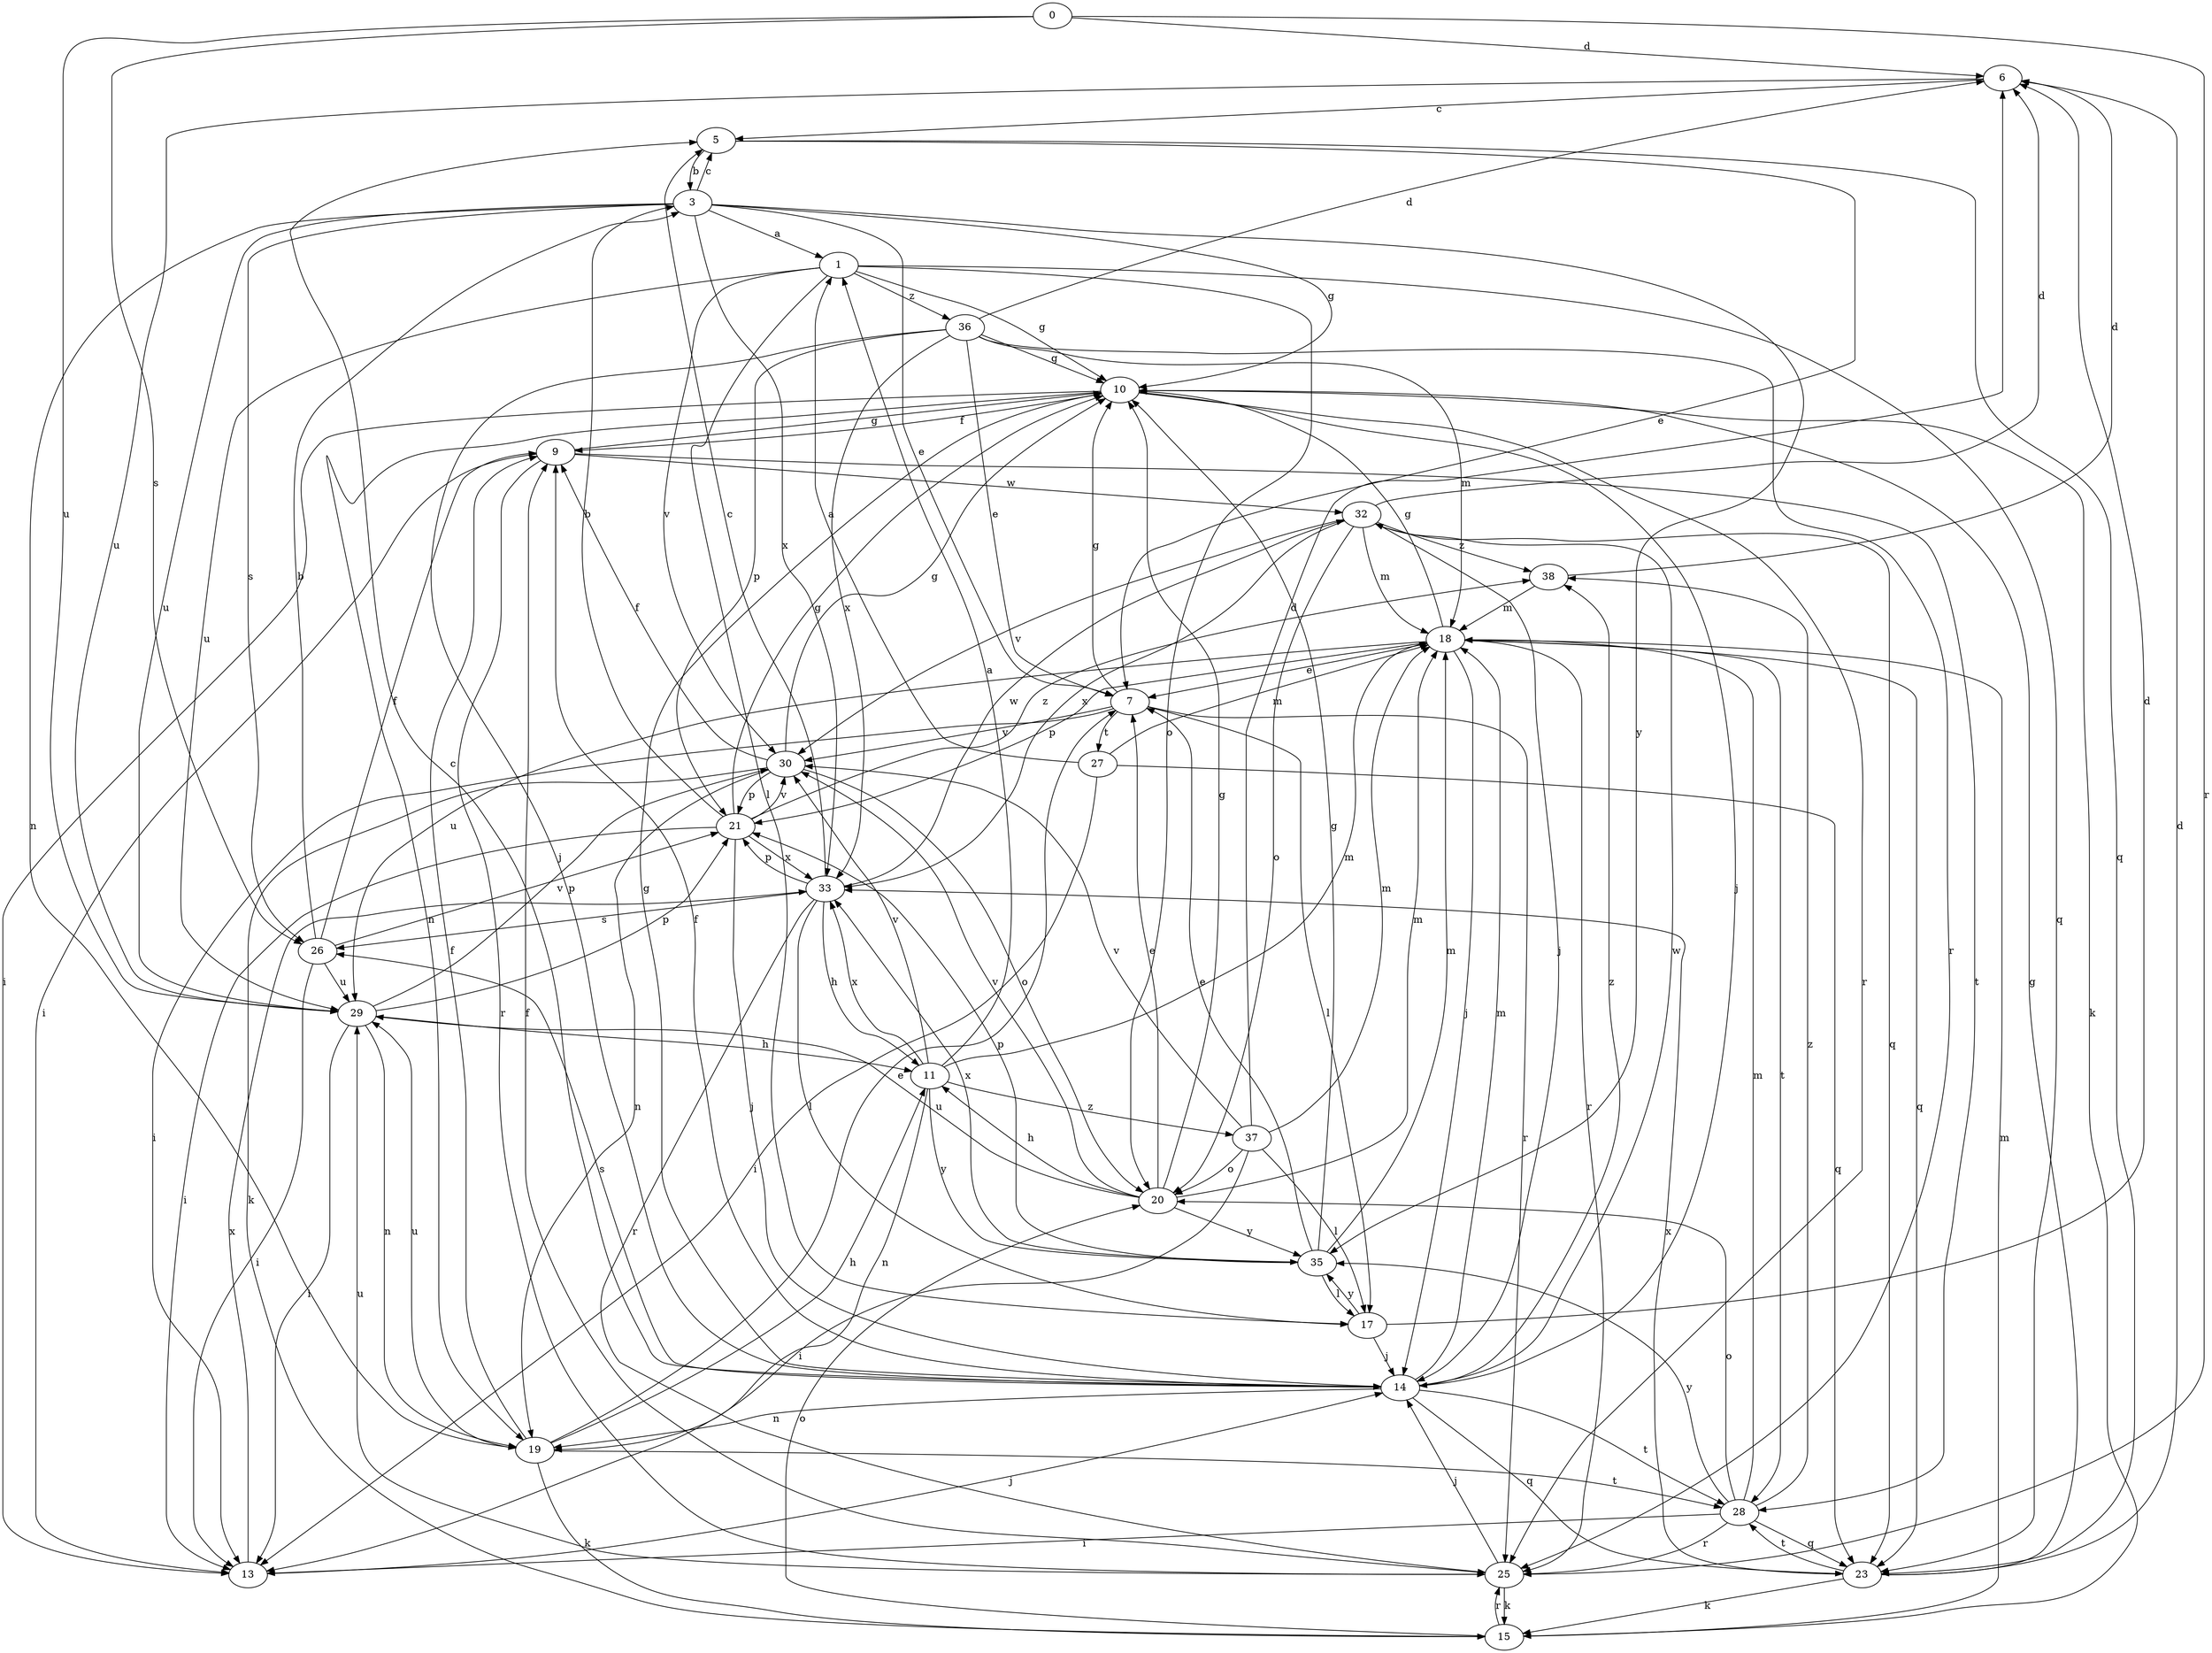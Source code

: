 strict digraph  {
0;
1;
3;
5;
6;
7;
9;
10;
11;
13;
14;
15;
17;
18;
19;
20;
21;
23;
25;
26;
27;
28;
29;
30;
32;
33;
35;
36;
37;
38;
0 -> 6  [label=d];
0 -> 25  [label=r];
0 -> 26  [label=s];
0 -> 29  [label=u];
1 -> 10  [label=g];
1 -> 17  [label=l];
1 -> 20  [label=o];
1 -> 23  [label=q];
1 -> 29  [label=u];
1 -> 30  [label=v];
1 -> 36  [label=z];
3 -> 1  [label=a];
3 -> 5  [label=c];
3 -> 7  [label=e];
3 -> 10  [label=g];
3 -> 19  [label=n];
3 -> 26  [label=s];
3 -> 29  [label=u];
3 -> 33  [label=x];
3 -> 35  [label=y];
5 -> 3  [label=b];
5 -> 7  [label=e];
5 -> 23  [label=q];
6 -> 5  [label=c];
6 -> 29  [label=u];
7 -> 10  [label=g];
7 -> 13  [label=i];
7 -> 17  [label=l];
7 -> 25  [label=r];
7 -> 27  [label=t];
7 -> 30  [label=v];
9 -> 10  [label=g];
9 -> 13  [label=i];
9 -> 25  [label=r];
9 -> 28  [label=t];
9 -> 32  [label=w];
10 -> 9  [label=f];
10 -> 13  [label=i];
10 -> 14  [label=j];
10 -> 15  [label=k];
10 -> 19  [label=n];
10 -> 25  [label=r];
11 -> 1  [label=a];
11 -> 18  [label=m];
11 -> 19  [label=n];
11 -> 30  [label=v];
11 -> 33  [label=x];
11 -> 35  [label=y];
11 -> 37  [label=z];
13 -> 14  [label=j];
13 -> 33  [label=x];
14 -> 5  [label=c];
14 -> 9  [label=f];
14 -> 10  [label=g];
14 -> 18  [label=m];
14 -> 19  [label=n];
14 -> 23  [label=q];
14 -> 26  [label=s];
14 -> 28  [label=t];
14 -> 32  [label=w];
14 -> 38  [label=z];
15 -> 18  [label=m];
15 -> 20  [label=o];
15 -> 25  [label=r];
17 -> 6  [label=d];
17 -> 14  [label=j];
17 -> 35  [label=y];
18 -> 7  [label=e];
18 -> 10  [label=g];
18 -> 14  [label=j];
18 -> 21  [label=p];
18 -> 23  [label=q];
18 -> 25  [label=r];
18 -> 28  [label=t];
18 -> 29  [label=u];
19 -> 7  [label=e];
19 -> 9  [label=f];
19 -> 11  [label=h];
19 -> 15  [label=k];
19 -> 28  [label=t];
19 -> 29  [label=u];
20 -> 7  [label=e];
20 -> 10  [label=g];
20 -> 11  [label=h];
20 -> 18  [label=m];
20 -> 29  [label=u];
20 -> 30  [label=v];
20 -> 35  [label=y];
21 -> 3  [label=b];
21 -> 10  [label=g];
21 -> 13  [label=i];
21 -> 14  [label=j];
21 -> 30  [label=v];
21 -> 33  [label=x];
21 -> 38  [label=z];
23 -> 6  [label=d];
23 -> 10  [label=g];
23 -> 15  [label=k];
23 -> 28  [label=t];
23 -> 33  [label=x];
25 -> 9  [label=f];
25 -> 14  [label=j];
25 -> 15  [label=k];
25 -> 29  [label=u];
26 -> 3  [label=b];
26 -> 9  [label=f];
26 -> 13  [label=i];
26 -> 21  [label=p];
26 -> 29  [label=u];
27 -> 1  [label=a];
27 -> 13  [label=i];
27 -> 18  [label=m];
27 -> 23  [label=q];
28 -> 13  [label=i];
28 -> 18  [label=m];
28 -> 20  [label=o];
28 -> 23  [label=q];
28 -> 25  [label=r];
28 -> 35  [label=y];
28 -> 38  [label=z];
29 -> 11  [label=h];
29 -> 13  [label=i];
29 -> 19  [label=n];
29 -> 21  [label=p];
29 -> 30  [label=v];
30 -> 9  [label=f];
30 -> 10  [label=g];
30 -> 15  [label=k];
30 -> 19  [label=n];
30 -> 20  [label=o];
30 -> 21  [label=p];
32 -> 6  [label=d];
32 -> 14  [label=j];
32 -> 18  [label=m];
32 -> 20  [label=o];
32 -> 23  [label=q];
32 -> 30  [label=v];
32 -> 33  [label=x];
32 -> 38  [label=z];
33 -> 5  [label=c];
33 -> 11  [label=h];
33 -> 17  [label=l];
33 -> 21  [label=p];
33 -> 25  [label=r];
33 -> 26  [label=s];
33 -> 32  [label=w];
35 -> 7  [label=e];
35 -> 10  [label=g];
35 -> 17  [label=l];
35 -> 18  [label=m];
35 -> 21  [label=p];
35 -> 33  [label=x];
36 -> 6  [label=d];
36 -> 7  [label=e];
36 -> 10  [label=g];
36 -> 14  [label=j];
36 -> 18  [label=m];
36 -> 21  [label=p];
36 -> 25  [label=r];
36 -> 33  [label=x];
37 -> 6  [label=d];
37 -> 13  [label=i];
37 -> 17  [label=l];
37 -> 18  [label=m];
37 -> 20  [label=o];
37 -> 30  [label=v];
38 -> 6  [label=d];
38 -> 18  [label=m];
}
